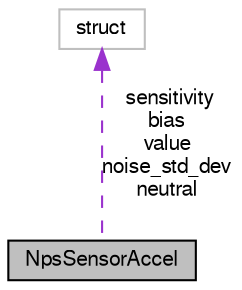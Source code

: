 digraph "NpsSensorAccel"
{
  edge [fontname="FreeSans",fontsize="10",labelfontname="FreeSans",labelfontsize="10"];
  node [fontname="FreeSans",fontsize="10",shape=record];
  Node1 [label="NpsSensorAccel",height=0.2,width=0.4,color="black", fillcolor="grey75", style="filled", fontcolor="black"];
  Node2 -> Node1 [dir="back",color="darkorchid3",fontsize="10",style="dashed",label=" sensitivity\nbias\nvalue\nnoise_std_dev\nneutral" ,fontname="FreeSans"];
  Node2 [label="struct",height=0.2,width=0.4,color="grey75", fillcolor="white", style="filled"];
}
